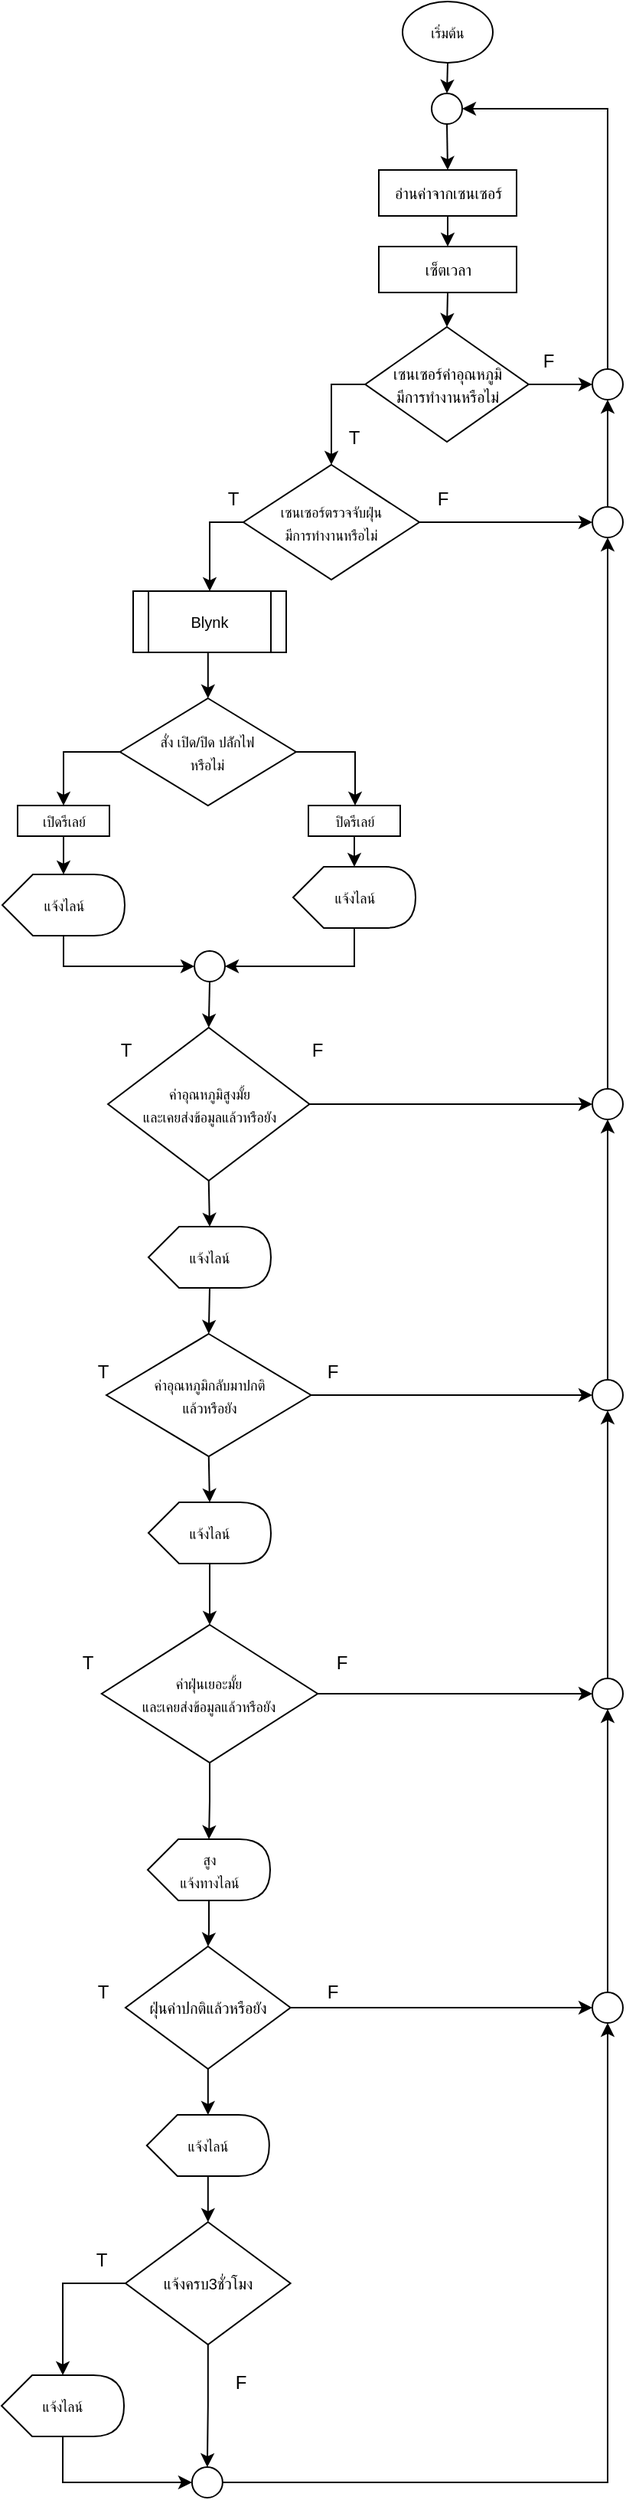 <mxfile version="24.0.5" type="github">
  <diagram name="หน้า-1" id="D38iJYiWYoByJKxBrV8E">
    <mxGraphModel dx="1290" dy="522" grid="1" gridSize="10" guides="1" tooltips="1" connect="1" arrows="1" fold="1" page="1" pageScale="1" pageWidth="827" pageHeight="1169" math="0" shadow="0">
      <root>
        <mxCell id="0" />
        <mxCell id="1" parent="0" />
        <mxCell id="itMPRGRReH19wazTR6ho-6" style="edgeStyle=orthogonalEdgeStyle;rounded=0;orthogonalLoop=1;jettySize=auto;html=1;exitX=0.5;exitY=1;exitDx=0;exitDy=0;entryX=0.5;entryY=0;entryDx=0;entryDy=0;" parent="1" source="itMPRGRReH19wazTR6ho-1" target="itMPRGRReH19wazTR6ho-2" edge="1">
          <mxGeometry relative="1" as="geometry" />
        </mxCell>
        <mxCell id="itMPRGRReH19wazTR6ho-1" value="&lt;font style=&quot;font-size: 9px;&quot;&gt;เริ่มต้น&lt;/font&gt;" style="ellipse;whiteSpace=wrap;html=1;" parent="1" vertex="1">
          <mxGeometry x="406" width="59" height="40" as="geometry" />
        </mxCell>
        <mxCell id="kBjb4BSSJKRSB1lDl4Vc-3" style="edgeStyle=orthogonalEdgeStyle;rounded=0;orthogonalLoop=1;jettySize=auto;html=1;exitX=0.5;exitY=1;exitDx=0;exitDy=0;entryX=0.5;entryY=0;entryDx=0;entryDy=0;" parent="1" source="itMPRGRReH19wazTR6ho-2" target="itMPRGRReH19wazTR6ho-10" edge="1">
          <mxGeometry relative="1" as="geometry" />
        </mxCell>
        <mxCell id="itMPRGRReH19wazTR6ho-2" value="" style="ellipse;whiteSpace=wrap;html=1;aspect=fixed;" parent="1" vertex="1">
          <mxGeometry x="425" y="60" width="20" height="20" as="geometry" />
        </mxCell>
        <mxCell id="kBjb4BSSJKRSB1lDl4Vc-25" style="edgeStyle=orthogonalEdgeStyle;rounded=0;orthogonalLoop=1;jettySize=auto;html=1;exitX=0.5;exitY=1;exitDx=0;exitDy=0;entryX=0.5;entryY=0;entryDx=0;entryDy=0;" parent="1" source="itMPRGRReH19wazTR6ho-3" target="kBjb4BSSJKRSB1lDl4Vc-22" edge="1">
          <mxGeometry relative="1" as="geometry" />
        </mxCell>
        <mxCell id="itMPRGRReH19wazTR6ho-3" value="&lt;font size=&quot;1&quot;&gt;Blynk&lt;/font&gt;" style="shape=process;whiteSpace=wrap;html=1;backgroundOutline=1;" parent="1" vertex="1">
          <mxGeometry x="230" y="385" width="100" height="40" as="geometry" />
        </mxCell>
        <mxCell id="kBjb4BSSJKRSB1lDl4Vc-5" style="edgeStyle=orthogonalEdgeStyle;rounded=0;orthogonalLoop=1;jettySize=auto;html=1;exitX=0.5;exitY=1;exitDx=0;exitDy=0;entryX=0.5;entryY=0;entryDx=0;entryDy=0;" parent="1" source="itMPRGRReH19wazTR6ho-10" target="kBjb4BSSJKRSB1lDl4Vc-4" edge="1">
          <mxGeometry relative="1" as="geometry" />
        </mxCell>
        <mxCell id="itMPRGRReH19wazTR6ho-10" value="&lt;font size=&quot;1&quot;&gt;อ่านค่าจากเซนเซอร์&lt;/font&gt;" style="rounded=0;whiteSpace=wrap;html=1;" parent="1" vertex="1">
          <mxGeometry x="390.5" y="110" width="90" height="30" as="geometry" />
        </mxCell>
        <mxCell id="kBjb4BSSJKRSB1lDl4Vc-131" style="edgeStyle=orthogonalEdgeStyle;rounded=0;orthogonalLoop=1;jettySize=auto;html=1;exitX=0;exitY=0.5;exitDx=0;exitDy=0;entryX=0.5;entryY=0;entryDx=0;entryDy=0;" parent="1" source="itMPRGRReH19wazTR6ho-18" target="itMPRGRReH19wazTR6ho-3" edge="1">
          <mxGeometry relative="1" as="geometry" />
        </mxCell>
        <mxCell id="kBjb4BSSJKRSB1lDl4Vc-167" style="edgeStyle=orthogonalEdgeStyle;rounded=0;orthogonalLoop=1;jettySize=auto;html=1;exitX=1;exitY=0.5;exitDx=0;exitDy=0;entryX=0;entryY=0.5;entryDx=0;entryDy=0;" parent="1" source="itMPRGRReH19wazTR6ho-18" target="kBjb4BSSJKRSB1lDl4Vc-166" edge="1">
          <mxGeometry relative="1" as="geometry" />
        </mxCell>
        <mxCell id="itMPRGRReH19wazTR6ho-18" value="&lt;font style=&quot;font-size: 9px;&quot;&gt;เซนเซอร์ตรวจจับฝุ่น&lt;/font&gt;&lt;div&gt;&lt;font style=&quot;&quot;&gt;&lt;font style=&quot;font-size: 9px;&quot;&gt;มีการทำงานหรือไม่&lt;/font&gt;&lt;br&gt;&lt;/font&gt;&lt;/div&gt;" style="rhombus;whiteSpace=wrap;html=1;" parent="1" vertex="1">
          <mxGeometry x="302" y="302.5" width="115" height="75" as="geometry" />
        </mxCell>
        <mxCell id="kBjb4BSSJKRSB1lDl4Vc-130" style="edgeStyle=orthogonalEdgeStyle;rounded=0;orthogonalLoop=1;jettySize=auto;html=1;exitX=0;exitY=0.5;exitDx=0;exitDy=0;entryX=0.5;entryY=0;entryDx=0;entryDy=0;" parent="1" source="itMPRGRReH19wazTR6ho-20" target="itMPRGRReH19wazTR6ho-18" edge="1">
          <mxGeometry relative="1" as="geometry" />
        </mxCell>
        <mxCell id="kBjb4BSSJKRSB1lDl4Vc-172" style="edgeStyle=orthogonalEdgeStyle;rounded=0;orthogonalLoop=1;jettySize=auto;html=1;exitX=1;exitY=0.5;exitDx=0;exitDy=0;entryX=0;entryY=0.5;entryDx=0;entryDy=0;" parent="1" source="itMPRGRReH19wazTR6ho-20" target="kBjb4BSSJKRSB1lDl4Vc-168" edge="1">
          <mxGeometry relative="1" as="geometry" />
        </mxCell>
        <mxCell id="itMPRGRReH19wazTR6ho-20" value="&lt;font size=&quot;1&quot;&gt;เซนเซอร์ค่าอุณหภูมิ&lt;/font&gt;&lt;div&gt;&lt;font size=&quot;1&quot;&gt;มีการทำงานหรือไม่&lt;/font&gt;&lt;/div&gt;" style="rhombus;whiteSpace=wrap;html=1;" parent="1" vertex="1">
          <mxGeometry x="381.63" y="212.5" width="106.75" height="75" as="geometry" />
        </mxCell>
        <mxCell id="itMPRGRReH19wazTR6ho-49" value="T" style="text;html=1;align=center;verticalAlign=middle;resizable=0;points=[];autosize=1;strokeColor=none;fillColor=none;" parent="1" vertex="1">
          <mxGeometry x="209.5" y="670" width="30" height="30" as="geometry" />
        </mxCell>
        <mxCell id="itMPRGRReH19wazTR6ho-50" value="F" style="text;html=1;align=center;verticalAlign=middle;resizable=0;points=[];autosize=1;strokeColor=none;fillColor=none;" parent="1" vertex="1">
          <mxGeometry x="485.5" y="220" width="30" height="30" as="geometry" />
        </mxCell>
        <mxCell id="itMPRGRReH19wazTR6ho-51" value="F" style="text;html=1;align=center;verticalAlign=middle;resizable=0;points=[];autosize=1;strokeColor=none;fillColor=none;" parent="1" vertex="1">
          <mxGeometry x="335" y="670" width="30" height="30" as="geometry" />
        </mxCell>
        <mxCell id="itMPRGRReH19wazTR6ho-78" value="F" style="text;html=1;align=center;verticalAlign=middle;resizable=0;points=[];autosize=1;strokeColor=none;fillColor=none;" parent="1" vertex="1">
          <mxGeometry x="350.57" y="1070" width="30" height="30" as="geometry" />
        </mxCell>
        <mxCell id="itMPRGRReH19wazTR6ho-81" value="T" style="text;html=1;align=center;verticalAlign=middle;resizable=0;points=[];autosize=1;strokeColor=none;fillColor=none;" parent="1" vertex="1">
          <mxGeometry x="194.5" y="1285" width="30" height="30" as="geometry" />
        </mxCell>
        <mxCell id="kBjb4BSSJKRSB1lDl4Vc-6" style="edgeStyle=orthogonalEdgeStyle;rounded=0;orthogonalLoop=1;jettySize=auto;html=1;exitX=0.5;exitY=1;exitDx=0;exitDy=0;entryX=0.5;entryY=0;entryDx=0;entryDy=0;" parent="1" source="kBjb4BSSJKRSB1lDl4Vc-4" target="itMPRGRReH19wazTR6ho-20" edge="1">
          <mxGeometry relative="1" as="geometry" />
        </mxCell>
        <mxCell id="kBjb4BSSJKRSB1lDl4Vc-4" value="&lt;font size=&quot;1&quot;&gt;เซ็ตเวลา&lt;/font&gt;" style="rounded=0;whiteSpace=wrap;html=1;" parent="1" vertex="1">
          <mxGeometry x="390.5" y="160" width="90" height="30" as="geometry" />
        </mxCell>
        <mxCell id="kBjb4BSSJKRSB1lDl4Vc-208" style="edgeStyle=orthogonalEdgeStyle;rounded=0;orthogonalLoop=1;jettySize=auto;html=1;exitX=0;exitY=0;exitDx=40;exitDy=40;exitPerimeter=0;entryX=0.5;entryY=0;entryDx=0;entryDy=0;" parent="1" source="kBjb4BSSJKRSB1lDl4Vc-8" target="kBjb4BSSJKRSB1lDl4Vc-178" edge="1">
          <mxGeometry relative="1" as="geometry" />
        </mxCell>
        <mxCell id="kBjb4BSSJKRSB1lDl4Vc-8" value="&lt;font style=&quot;font-size: 9px;&quot;&gt;แจ้งไลน์&lt;/font&gt;" style="shape=display;whiteSpace=wrap;html=1;" parent="1" vertex="1">
          <mxGeometry x="240" y="800" width="80" height="40" as="geometry" />
        </mxCell>
        <mxCell id="kBjb4BSSJKRSB1lDl4Vc-37" style="edgeStyle=orthogonalEdgeStyle;rounded=0;orthogonalLoop=1;jettySize=auto;html=1;exitX=0;exitY=0.5;exitDx=0;exitDy=0;entryX=0.5;entryY=0;entryDx=0;entryDy=0;" parent="1" source="kBjb4BSSJKRSB1lDl4Vc-22" target="kBjb4BSSJKRSB1lDl4Vc-36" edge="1">
          <mxGeometry relative="1" as="geometry" />
        </mxCell>
        <mxCell id="kBjb4BSSJKRSB1lDl4Vc-40" style="edgeStyle=orthogonalEdgeStyle;rounded=0;orthogonalLoop=1;jettySize=auto;html=1;exitX=1;exitY=0.5;exitDx=0;exitDy=0;entryX=0.5;entryY=0;entryDx=0;entryDy=0;" parent="1" source="kBjb4BSSJKRSB1lDl4Vc-22" target="kBjb4BSSJKRSB1lDl4Vc-38" edge="1">
          <mxGeometry relative="1" as="geometry">
            <Array as="points">
              <mxPoint x="375" y="490" />
              <mxPoint x="375" y="525" />
            </Array>
          </mxGeometry>
        </mxCell>
        <mxCell id="kBjb4BSSJKRSB1lDl4Vc-22" value="&lt;font style=&quot;font-size: 9px;&quot;&gt;สั่ง เปิด/ปิด ปลัํกไฟ&lt;/font&gt;&lt;div&gt;&lt;font style=&quot;font-size: 9px;&quot;&gt;หรือไม่&lt;/font&gt;&lt;/div&gt;" style="rhombus;whiteSpace=wrap;html=1;" parent="1" vertex="1">
          <mxGeometry x="221.4" y="455" width="115" height="70" as="geometry" />
        </mxCell>
        <mxCell id="kBjb4BSSJKRSB1lDl4Vc-195" style="edgeStyle=orthogonalEdgeStyle;rounded=0;orthogonalLoop=1;jettySize=auto;html=1;exitX=1;exitY=0.5;exitDx=0;exitDy=0;entryX=0;entryY=0.5;entryDx=0;entryDy=0;" parent="1" source="kBjb4BSSJKRSB1lDl4Vc-27" target="kBjb4BSSJKRSB1lDl4Vc-194" edge="1">
          <mxGeometry relative="1" as="geometry">
            <Array as="points">
              <mxPoint x="530" y="1105" />
            </Array>
          </mxGeometry>
        </mxCell>
        <mxCell id="kBjb4BSSJKRSB1lDl4Vc-27" value="&lt;font style=&quot;font-size: 9px;&quot;&gt;ค่าฝุ่นเยอะมั้ย&lt;/font&gt;&lt;div&gt;&lt;span style=&quot;font-size: 9px;&quot;&gt;และเคยส่งข้อมูลแล้วหรือยัง&lt;/span&gt;&lt;font size=&quot;1&quot;&gt;&lt;br&gt;&lt;/font&gt;&lt;/div&gt;" style="rhombus;whiteSpace=wrap;html=1;" parent="1" vertex="1">
          <mxGeometry x="209.42" y="1060" width="141.15" height="90" as="geometry" />
        </mxCell>
        <mxCell id="kBjb4BSSJKRSB1lDl4Vc-185" style="edgeStyle=orthogonalEdgeStyle;rounded=0;orthogonalLoop=1;jettySize=auto;html=1;exitX=1;exitY=0.5;exitDx=0;exitDy=0;entryX=0;entryY=0.5;entryDx=0;entryDy=0;" parent="1" source="kBjb4BSSJKRSB1lDl4Vc-28" target="kBjb4BSSJKRSB1lDl4Vc-184" edge="1">
          <mxGeometry relative="1" as="geometry" />
        </mxCell>
        <mxCell id="kBjb4BSSJKRSB1lDl4Vc-28" value="&lt;span style=&quot;font-size: 9px;&quot;&gt;ค่าอุณหภูมิสูงมั้ย&lt;/span&gt;&lt;div&gt;&lt;span style=&quot;font-size: 9px;&quot;&gt;และเคยส่งข้อมูลแล้วหรือยัง&lt;/span&gt;&lt;/div&gt;" style="rhombus;whiteSpace=wrap;html=1;" parent="1" vertex="1">
          <mxGeometry x="213.54" y="670" width="131.66" height="100" as="geometry" />
        </mxCell>
        <mxCell id="kBjb4BSSJKRSB1lDl4Vc-30" value="F" style="text;html=1;align=center;verticalAlign=middle;resizable=0;points=[];autosize=1;strokeColor=none;fillColor=none;" parent="1" vertex="1">
          <mxGeometry x="344.5" y="1285" width="30" height="30" as="geometry" />
        </mxCell>
        <mxCell id="kBjb4BSSJKRSB1lDl4Vc-197" style="edgeStyle=orthogonalEdgeStyle;rounded=0;orthogonalLoop=1;jettySize=auto;html=1;exitX=0;exitY=0;exitDx=40;exitDy=40;exitPerimeter=0;" parent="1" source="kBjb4BSSJKRSB1lDl4Vc-33" target="kBjb4BSSJKRSB1lDl4Vc-146" edge="1">
          <mxGeometry relative="1" as="geometry" />
        </mxCell>
        <mxCell id="kBjb4BSSJKRSB1lDl4Vc-33" value="&lt;font style=&quot;font-size: 9px;&quot;&gt;สูง&lt;/font&gt;&lt;div&gt;&lt;font style=&quot;font-size: 9px;&quot;&gt;แจ้งทางไลน์&lt;br&gt;&lt;/font&gt;&lt;/div&gt;" style="shape=display;whiteSpace=wrap;html=1;" parent="1" vertex="1">
          <mxGeometry x="239.5" y="1200" width="80" height="40" as="geometry" />
        </mxCell>
        <mxCell id="kBjb4BSSJKRSB1lDl4Vc-44" style="edgeStyle=orthogonalEdgeStyle;rounded=0;orthogonalLoop=1;jettySize=auto;html=1;exitX=0.5;exitY=1;exitDx=0;exitDy=0;" parent="1" source="kBjb4BSSJKRSB1lDl4Vc-36" target="kBjb4BSSJKRSB1lDl4Vc-41" edge="1">
          <mxGeometry relative="1" as="geometry" />
        </mxCell>
        <mxCell id="kBjb4BSSJKRSB1lDl4Vc-36" value="&lt;font style=&quot;font-size: 9px;&quot;&gt;เปิดรีเลย์&lt;/font&gt;" style="rounded=0;whiteSpace=wrap;html=1;" parent="1" vertex="1">
          <mxGeometry x="154.5" y="525" width="60" height="20" as="geometry" />
        </mxCell>
        <mxCell id="kBjb4BSSJKRSB1lDl4Vc-38" value="&lt;font style=&quot;font-size: 9px;&quot;&gt;ปิดรีเลย์&lt;/font&gt;" style="rounded=0;whiteSpace=wrap;html=1;" parent="1" vertex="1">
          <mxGeometry x="344.5" y="525" width="60" height="20" as="geometry" />
        </mxCell>
        <mxCell id="kBjb4BSSJKRSB1lDl4Vc-46" style="edgeStyle=orthogonalEdgeStyle;rounded=0;orthogonalLoop=1;jettySize=auto;html=1;exitX=0;exitY=0;exitDx=40;exitDy=40;exitPerimeter=0;entryX=0;entryY=0.5;entryDx=0;entryDy=0;" parent="1" source="kBjb4BSSJKRSB1lDl4Vc-41" target="kBjb4BSSJKRSB1lDl4Vc-45" edge="1">
          <mxGeometry relative="1" as="geometry" />
        </mxCell>
        <mxCell id="kBjb4BSSJKRSB1lDl4Vc-41" value="&lt;font style=&quot;font-size: 9px;&quot;&gt;แจ้งไลน์&lt;/font&gt;" style="shape=display;whiteSpace=wrap;html=1;" parent="1" vertex="1">
          <mxGeometry x="144.5" y="570" width="80" height="40" as="geometry" />
        </mxCell>
        <mxCell id="kBjb4BSSJKRSB1lDl4Vc-47" style="edgeStyle=orthogonalEdgeStyle;rounded=0;orthogonalLoop=1;jettySize=auto;html=1;exitX=0;exitY=0;exitDx=40;exitDy=40;exitPerimeter=0;entryX=1;entryY=0.5;entryDx=0;entryDy=0;" parent="1" source="kBjb4BSSJKRSB1lDl4Vc-42" target="kBjb4BSSJKRSB1lDl4Vc-45" edge="1">
          <mxGeometry relative="1" as="geometry" />
        </mxCell>
        <mxCell id="kBjb4BSSJKRSB1lDl4Vc-42" value="&lt;font style=&quot;font-size: 9px;&quot;&gt;แจ้งไลน์&lt;/font&gt;" style="shape=display;whiteSpace=wrap;html=1;" parent="1" vertex="1">
          <mxGeometry x="334.5" y="565" width="80" height="40" as="geometry" />
        </mxCell>
        <mxCell id="kBjb4BSSJKRSB1lDl4Vc-43" style="edgeStyle=orthogonalEdgeStyle;rounded=0;orthogonalLoop=1;jettySize=auto;html=1;exitX=0.5;exitY=1;exitDx=0;exitDy=0;entryX=0;entryY=0;entryDx=40;entryDy=0;entryPerimeter=0;" parent="1" source="kBjb4BSSJKRSB1lDl4Vc-38" target="kBjb4BSSJKRSB1lDl4Vc-42" edge="1">
          <mxGeometry relative="1" as="geometry" />
        </mxCell>
        <mxCell id="kBjb4BSSJKRSB1lDl4Vc-132" style="edgeStyle=orthogonalEdgeStyle;rounded=0;orthogonalLoop=1;jettySize=auto;html=1;exitX=0.5;exitY=1;exitDx=0;exitDy=0;entryX=0.5;entryY=0;entryDx=0;entryDy=0;" parent="1" source="kBjb4BSSJKRSB1lDl4Vc-45" target="kBjb4BSSJKRSB1lDl4Vc-28" edge="1">
          <mxGeometry relative="1" as="geometry" />
        </mxCell>
        <mxCell id="kBjb4BSSJKRSB1lDl4Vc-45" value="" style="ellipse;whiteSpace=wrap;html=1;aspect=fixed;" parent="1" vertex="1">
          <mxGeometry x="270" y="620" width="20" height="20" as="geometry" />
        </mxCell>
        <mxCell id="kBjb4BSSJKRSB1lDl4Vc-56" value="T" style="text;html=1;align=center;verticalAlign=middle;resizable=0;points=[];autosize=1;strokeColor=none;fillColor=none;" parent="1" vertex="1">
          <mxGeometry x="184.5" y="1070" width="30" height="30" as="geometry" />
        </mxCell>
        <mxCell id="kBjb4BSSJKRSB1lDl4Vc-201" style="edgeStyle=orthogonalEdgeStyle;rounded=0;orthogonalLoop=1;jettySize=auto;html=1;exitX=1;exitY=0.5;exitDx=0;exitDy=0;entryX=0.5;entryY=1;entryDx=0;entryDy=0;" parent="1" source="kBjb4BSSJKRSB1lDl4Vc-64" target="kBjb4BSSJKRSB1lDl4Vc-198" edge="1">
          <mxGeometry relative="1" as="geometry" />
        </mxCell>
        <mxCell id="kBjb4BSSJKRSB1lDl4Vc-64" value="" style="ellipse;whiteSpace=wrap;html=1;aspect=fixed;" parent="1" vertex="1">
          <mxGeometry x="268.44" y="1610" width="20" height="20" as="geometry" />
        </mxCell>
        <mxCell id="kBjb4BSSJKRSB1lDl4Vc-128" value="T" style="text;html=1;align=center;verticalAlign=middle;resizable=0;points=[];autosize=1;strokeColor=none;fillColor=none;" parent="1" vertex="1">
          <mxGeometry x="359" y="270" width="30" height="30" as="geometry" />
        </mxCell>
        <mxCell id="kBjb4BSSJKRSB1lDl4Vc-199" style="edgeStyle=orthogonalEdgeStyle;rounded=0;orthogonalLoop=1;jettySize=auto;html=1;exitX=1;exitY=0.5;exitDx=0;exitDy=0;entryX=0;entryY=0.5;entryDx=0;entryDy=0;" parent="1" source="kBjb4BSSJKRSB1lDl4Vc-146" target="kBjb4BSSJKRSB1lDl4Vc-198" edge="1">
          <mxGeometry relative="1" as="geometry" />
        </mxCell>
        <mxCell id="kBjb4BSSJKRSB1lDl4Vc-146" value="&lt;font size=&quot;1&quot;&gt;ฝุ่นค่าปกติแล้วหรือยัง&lt;/font&gt;" style="rhombus;whiteSpace=wrap;html=1;" parent="1" vertex="1">
          <mxGeometry x="225" y="1270" width="107.81" height="80" as="geometry" />
        </mxCell>
        <mxCell id="kBjb4BSSJKRSB1lDl4Vc-214" style="edgeStyle=orthogonalEdgeStyle;rounded=0;orthogonalLoop=1;jettySize=auto;html=1;exitX=0;exitY=0;exitDx=40;exitDy=40;exitPerimeter=0;entryX=0.5;entryY=0;entryDx=0;entryDy=0;" parent="1" source="kBjb4BSSJKRSB1lDl4Vc-150" target="kBjb4BSSJKRSB1lDl4Vc-154" edge="1">
          <mxGeometry relative="1" as="geometry" />
        </mxCell>
        <mxCell id="kBjb4BSSJKRSB1lDl4Vc-150" value="&lt;div&gt;&lt;font style=&quot;font-size: 9px;&quot;&gt;แจ้งไลน์&lt;br&gt;&lt;/font&gt;&lt;/div&gt;" style="shape=display;whiteSpace=wrap;html=1;" parent="1" vertex="1">
          <mxGeometry x="238.9" y="1380" width="80" height="40" as="geometry" />
        </mxCell>
        <mxCell id="kBjb4BSSJKRSB1lDl4Vc-160" style="edgeStyle=orthogonalEdgeStyle;rounded=0;orthogonalLoop=1;jettySize=auto;html=1;exitX=0.5;exitY=1;exitDx=0;exitDy=0;entryX=0.5;entryY=0;entryDx=0;entryDy=0;" parent="1" source="kBjb4BSSJKRSB1lDl4Vc-154" target="kBjb4BSSJKRSB1lDl4Vc-64" edge="1">
          <mxGeometry relative="1" as="geometry" />
        </mxCell>
        <mxCell id="kBjb4BSSJKRSB1lDl4Vc-154" value="&lt;font size=&quot;1&quot;&gt;แจ้งครบ3ชั่วโมง&lt;/font&gt;" style="rhombus;whiteSpace=wrap;html=1;" parent="1" vertex="1">
          <mxGeometry x="225.0" y="1450" width="107.81" height="80" as="geometry" />
        </mxCell>
        <mxCell id="kBjb4BSSJKRSB1lDl4Vc-159" style="edgeStyle=orthogonalEdgeStyle;rounded=0;orthogonalLoop=1;jettySize=auto;html=1;exitX=0;exitY=0;exitDx=40;exitDy=40;exitPerimeter=0;entryX=0;entryY=0.5;entryDx=0;entryDy=0;" parent="1" source="kBjb4BSSJKRSB1lDl4Vc-155" target="kBjb4BSSJKRSB1lDl4Vc-64" edge="1">
          <mxGeometry relative="1" as="geometry" />
        </mxCell>
        <mxCell id="kBjb4BSSJKRSB1lDl4Vc-155" value="&lt;div&gt;&lt;font style=&quot;font-size: 9px;&quot;&gt;แจ้งไลน์&lt;br&gt;&lt;/font&gt;&lt;/div&gt;" style="shape=display;whiteSpace=wrap;html=1;" parent="1" vertex="1">
          <mxGeometry x="144.03" y="1550" width="80" height="40" as="geometry" />
        </mxCell>
        <mxCell id="kBjb4BSSJKRSB1lDl4Vc-156" style="edgeStyle=orthogonalEdgeStyle;rounded=0;orthogonalLoop=1;jettySize=auto;html=1;exitX=0;exitY=0.5;exitDx=0;exitDy=0;entryX=0;entryY=0;entryDx=40;entryDy=0;entryPerimeter=0;" parent="1" source="kBjb4BSSJKRSB1lDl4Vc-154" target="kBjb4BSSJKRSB1lDl4Vc-155" edge="1">
          <mxGeometry relative="1" as="geometry" />
        </mxCell>
        <mxCell id="kBjb4BSSJKRSB1lDl4Vc-164" value="T" style="text;html=1;align=center;verticalAlign=middle;resizable=0;points=[];autosize=1;strokeColor=none;fillColor=none;" parent="1" vertex="1">
          <mxGeometry x="194.03" y="1460" width="30" height="30" as="geometry" />
        </mxCell>
        <mxCell id="kBjb4BSSJKRSB1lDl4Vc-165" value="F" style="text;html=1;align=center;verticalAlign=middle;resizable=0;points=[];autosize=1;strokeColor=none;fillColor=none;" parent="1" vertex="1">
          <mxGeometry x="284.53" y="1540" width="30" height="30" as="geometry" />
        </mxCell>
        <mxCell id="kBjb4BSSJKRSB1lDl4Vc-173" style="edgeStyle=orthogonalEdgeStyle;rounded=0;orthogonalLoop=1;jettySize=auto;html=1;exitX=0.5;exitY=0;exitDx=0;exitDy=0;entryX=0.5;entryY=1;entryDx=0;entryDy=0;" parent="1" source="kBjb4BSSJKRSB1lDl4Vc-166" target="kBjb4BSSJKRSB1lDl4Vc-168" edge="1">
          <mxGeometry relative="1" as="geometry" />
        </mxCell>
        <mxCell id="kBjb4BSSJKRSB1lDl4Vc-166" value="" style="ellipse;whiteSpace=wrap;html=1;aspect=fixed;" parent="1" vertex="1">
          <mxGeometry x="530" y="330" width="20" height="20" as="geometry" />
        </mxCell>
        <mxCell id="kBjb4BSSJKRSB1lDl4Vc-174" style="edgeStyle=orthogonalEdgeStyle;rounded=0;orthogonalLoop=1;jettySize=auto;html=1;exitX=0.5;exitY=0;exitDx=0;exitDy=0;entryX=1;entryY=0.5;entryDx=0;entryDy=0;" parent="1" source="kBjb4BSSJKRSB1lDl4Vc-168" target="itMPRGRReH19wazTR6ho-2" edge="1">
          <mxGeometry relative="1" as="geometry" />
        </mxCell>
        <mxCell id="kBjb4BSSJKRSB1lDl4Vc-168" value="" style="ellipse;whiteSpace=wrap;html=1;aspect=fixed;" parent="1" vertex="1">
          <mxGeometry x="530" y="240" width="20" height="20" as="geometry" />
        </mxCell>
        <mxCell id="kBjb4BSSJKRSB1lDl4Vc-175" value="T" style="text;html=1;align=center;verticalAlign=middle;resizable=0;points=[];autosize=1;strokeColor=none;fillColor=none;" parent="1" vertex="1">
          <mxGeometry x="280" y="310" width="30" height="30" as="geometry" />
        </mxCell>
        <mxCell id="kBjb4BSSJKRSB1lDl4Vc-176" value="F" style="text;html=1;align=center;verticalAlign=middle;resizable=0;points=[];autosize=1;strokeColor=none;fillColor=none;" parent="1" vertex="1">
          <mxGeometry x="417" y="310" width="30" height="30" as="geometry" />
        </mxCell>
        <mxCell id="kBjb4BSSJKRSB1lDl4Vc-190" style="edgeStyle=orthogonalEdgeStyle;rounded=0;orthogonalLoop=1;jettySize=auto;html=1;exitX=1;exitY=0.5;exitDx=0;exitDy=0;entryX=0;entryY=0.5;entryDx=0;entryDy=0;" parent="1" source="kBjb4BSSJKRSB1lDl4Vc-178" target="kBjb4BSSJKRSB1lDl4Vc-189" edge="1">
          <mxGeometry relative="1" as="geometry" />
        </mxCell>
        <mxCell id="kBjb4BSSJKRSB1lDl4Vc-178" value="&lt;font style=&quot;font-size: 9px;&quot;&gt;ค่าอุณหภูมิกลับมาปกติ&lt;/font&gt;&lt;div&gt;&lt;font style=&quot;font-size: 9px;&quot;&gt;แล้วหรือยัง&lt;/font&gt;&lt;/div&gt;" style="rhombus;whiteSpace=wrap;html=1;" parent="1" vertex="1">
          <mxGeometry x="212.55" y="870" width="133.65" height="80" as="geometry" />
        </mxCell>
        <mxCell id="kBjb4BSSJKRSB1lDl4Vc-186" style="edgeStyle=orthogonalEdgeStyle;rounded=0;orthogonalLoop=1;jettySize=auto;html=1;exitX=0.5;exitY=0;exitDx=0;exitDy=0;entryX=0.5;entryY=1;entryDx=0;entryDy=0;" parent="1" source="kBjb4BSSJKRSB1lDl4Vc-184" target="kBjb4BSSJKRSB1lDl4Vc-166" edge="1">
          <mxGeometry relative="1" as="geometry" />
        </mxCell>
        <mxCell id="kBjb4BSSJKRSB1lDl4Vc-184" value="" style="ellipse;whiteSpace=wrap;html=1;aspect=fixed;" parent="1" vertex="1">
          <mxGeometry x="530" y="710" width="20" height="20" as="geometry" />
        </mxCell>
        <mxCell id="kBjb4BSSJKRSB1lDl4Vc-210" style="edgeStyle=orthogonalEdgeStyle;rounded=0;orthogonalLoop=1;jettySize=auto;html=1;exitX=0;exitY=0;exitDx=40;exitDy=40;exitPerimeter=0;entryX=0.5;entryY=0;entryDx=0;entryDy=0;" parent="1" source="kBjb4BSSJKRSB1lDl4Vc-187" target="kBjb4BSSJKRSB1lDl4Vc-27" edge="1">
          <mxGeometry relative="1" as="geometry" />
        </mxCell>
        <mxCell id="kBjb4BSSJKRSB1lDl4Vc-187" value="&lt;div&gt;&lt;font style=&quot;font-size: 9px;&quot;&gt;แจ้งไลน์&lt;/font&gt;&lt;/div&gt;" style="shape=display;whiteSpace=wrap;html=1;" parent="1" vertex="1">
          <mxGeometry x="240" y="980" width="80" height="40" as="geometry" />
        </mxCell>
        <mxCell id="kBjb4BSSJKRSB1lDl4Vc-191" style="edgeStyle=orthogonalEdgeStyle;rounded=0;orthogonalLoop=1;jettySize=auto;html=1;exitX=0.5;exitY=0;exitDx=0;exitDy=0;entryX=0.5;entryY=1;entryDx=0;entryDy=0;" parent="1" source="kBjb4BSSJKRSB1lDl4Vc-189" target="kBjb4BSSJKRSB1lDl4Vc-184" edge="1">
          <mxGeometry relative="1" as="geometry" />
        </mxCell>
        <mxCell id="kBjb4BSSJKRSB1lDl4Vc-189" value="" style="ellipse;whiteSpace=wrap;html=1;aspect=fixed;" parent="1" vertex="1">
          <mxGeometry x="530" y="900" width="20" height="20" as="geometry" />
        </mxCell>
        <mxCell id="kBjb4BSSJKRSB1lDl4Vc-196" style="edgeStyle=orthogonalEdgeStyle;rounded=0;orthogonalLoop=1;jettySize=auto;html=1;exitX=0.5;exitY=0;exitDx=0;exitDy=0;entryX=0.5;entryY=1;entryDx=0;entryDy=0;" parent="1" source="kBjb4BSSJKRSB1lDl4Vc-194" target="kBjb4BSSJKRSB1lDl4Vc-189" edge="1">
          <mxGeometry relative="1" as="geometry" />
        </mxCell>
        <mxCell id="kBjb4BSSJKRSB1lDl4Vc-194" value="" style="ellipse;whiteSpace=wrap;html=1;aspect=fixed;" parent="1" vertex="1">
          <mxGeometry x="530" y="1095" width="20" height="20" as="geometry" />
        </mxCell>
        <mxCell id="kBjb4BSSJKRSB1lDl4Vc-200" style="edgeStyle=orthogonalEdgeStyle;rounded=0;orthogonalLoop=1;jettySize=auto;html=1;exitX=0.5;exitY=0;exitDx=0;exitDy=0;entryX=0.5;entryY=1;entryDx=0;entryDy=0;" parent="1" source="kBjb4BSSJKRSB1lDl4Vc-198" target="kBjb4BSSJKRSB1lDl4Vc-194" edge="1">
          <mxGeometry relative="1" as="geometry" />
        </mxCell>
        <mxCell id="kBjb4BSSJKRSB1lDl4Vc-198" value="" style="ellipse;whiteSpace=wrap;html=1;aspect=fixed;" parent="1" vertex="1">
          <mxGeometry x="530" y="1300" width="20" height="20" as="geometry" />
        </mxCell>
        <mxCell id="kBjb4BSSJKRSB1lDl4Vc-202" value="T" style="text;html=1;align=center;verticalAlign=middle;resizable=0;points=[];autosize=1;strokeColor=none;fillColor=none;" parent="1" vertex="1">
          <mxGeometry x="194.5" y="880" width="30" height="30" as="geometry" />
        </mxCell>
        <mxCell id="kBjb4BSSJKRSB1lDl4Vc-204" value="F" style="text;html=1;align=center;verticalAlign=middle;resizable=0;points=[];autosize=1;strokeColor=none;fillColor=none;" parent="1" vertex="1">
          <mxGeometry x="344.5" y="880" width="30" height="30" as="geometry" />
        </mxCell>
        <mxCell id="kBjb4BSSJKRSB1lDl4Vc-206" style="edgeStyle=orthogonalEdgeStyle;rounded=0;orthogonalLoop=1;jettySize=auto;html=1;exitX=0.5;exitY=1;exitDx=0;exitDy=0;entryX=0;entryY=0;entryDx=40;entryDy=0;entryPerimeter=0;" parent="1" source="kBjb4BSSJKRSB1lDl4Vc-28" target="kBjb4BSSJKRSB1lDl4Vc-8" edge="1">
          <mxGeometry relative="1" as="geometry" />
        </mxCell>
        <mxCell id="kBjb4BSSJKRSB1lDl4Vc-209" style="edgeStyle=orthogonalEdgeStyle;rounded=0;orthogonalLoop=1;jettySize=auto;html=1;exitX=0.5;exitY=1;exitDx=0;exitDy=0;entryX=0;entryY=0;entryDx=40;entryDy=0;entryPerimeter=0;" parent="1" source="kBjb4BSSJKRSB1lDl4Vc-178" target="kBjb4BSSJKRSB1lDl4Vc-187" edge="1">
          <mxGeometry relative="1" as="geometry" />
        </mxCell>
        <mxCell id="kBjb4BSSJKRSB1lDl4Vc-213" style="edgeStyle=orthogonalEdgeStyle;rounded=0;orthogonalLoop=1;jettySize=auto;html=1;exitX=0.5;exitY=1;exitDx=0;exitDy=0;entryX=0;entryY=0;entryDx=40;entryDy=0;entryPerimeter=0;" parent="1" source="kBjb4BSSJKRSB1lDl4Vc-27" target="kBjb4BSSJKRSB1lDl4Vc-33" edge="1">
          <mxGeometry relative="1" as="geometry" />
        </mxCell>
        <mxCell id="kBjb4BSSJKRSB1lDl4Vc-215" style="edgeStyle=orthogonalEdgeStyle;rounded=0;orthogonalLoop=1;jettySize=auto;html=1;exitX=0.5;exitY=1;exitDx=0;exitDy=0;entryX=0;entryY=0;entryDx=40;entryDy=0;entryPerimeter=0;" parent="1" source="kBjb4BSSJKRSB1lDl4Vc-146" target="kBjb4BSSJKRSB1lDl4Vc-150" edge="1">
          <mxGeometry relative="1" as="geometry" />
        </mxCell>
      </root>
    </mxGraphModel>
  </diagram>
</mxfile>
